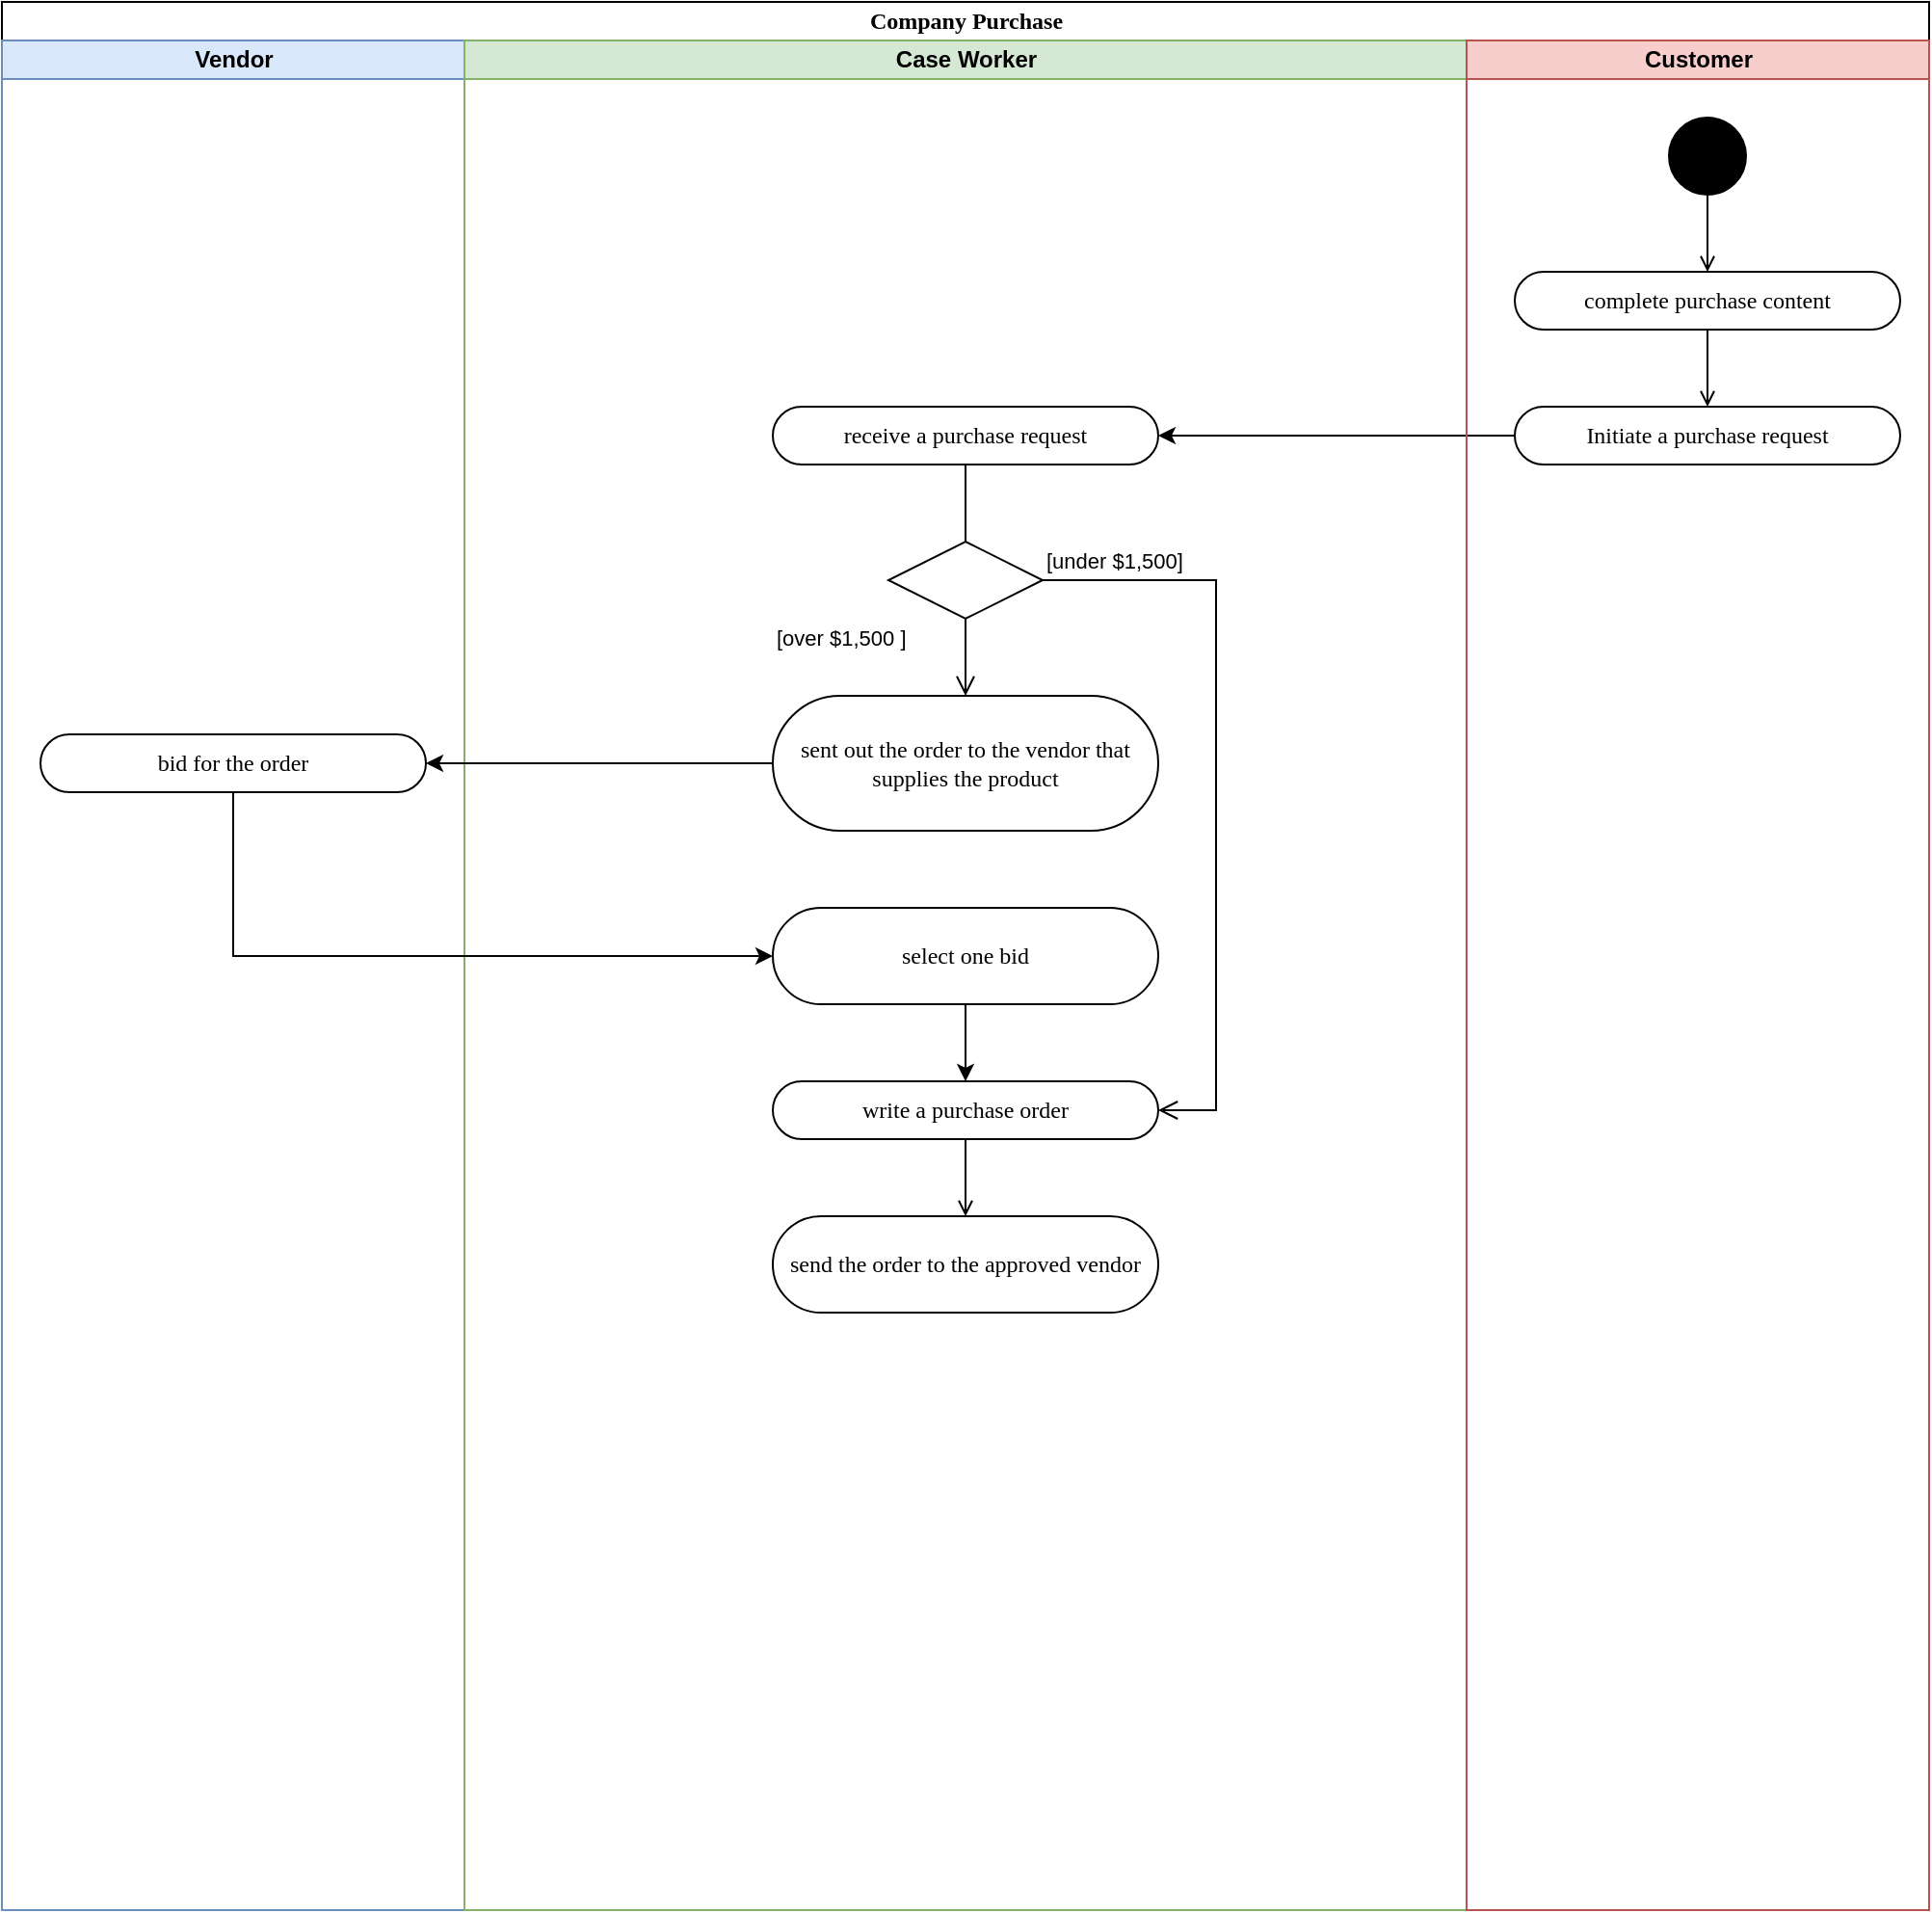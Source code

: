 <mxfile version="21.6.9" type="github">
  <diagram name="Page-1" id="0783ab3e-0a74-02c8-0abd-f7b4e66b4bec">
    <mxGraphModel dx="1353" dy="1040" grid="1" gridSize="10" guides="1" tooltips="1" connect="1" arrows="1" fold="1" page="1" pageScale="1" pageWidth="850" pageHeight="1100" background="none" math="0" shadow="0">
      <root>
        <mxCell id="0" />
        <mxCell id="1" parent="0" />
        <mxCell id="1c1d494c118603dd-1" value="Company Purchase" style="swimlane;html=1;childLayout=stackLayout;startSize=20;rounded=0;shadow=0;comic=0;labelBackgroundColor=none;strokeWidth=1;fontFamily=Verdana;fontSize=12;align=center;" parent="1" vertex="1">
          <mxGeometry y="20" width="1000" height="990" as="geometry" />
        </mxCell>
        <mxCell id="1c1d494c118603dd-2" value="Vendor" style="swimlane;html=1;startSize=20;fillColor=#dae8fc;strokeColor=#6c8ebf;" parent="1c1d494c118603dd-1" vertex="1">
          <mxGeometry y="20" width="240" height="970" as="geometry" />
        </mxCell>
        <mxCell id="d2kZ4lsFQX0MjA8s933k-53" value="bid for the order" style="rounded=1;whiteSpace=wrap;html=1;shadow=0;comic=0;labelBackgroundColor=none;strokeWidth=1;fontFamily=Verdana;fontSize=12;align=center;arcSize=50;" vertex="1" parent="1c1d494c118603dd-2">
          <mxGeometry x="20" y="360" width="200" height="30" as="geometry" />
        </mxCell>
        <mxCell id="1c1d494c118603dd-3" value="Case Worker" style="swimlane;html=1;startSize=20;fillColor=#d5e8d4;strokeColor=#82b366;" parent="1c1d494c118603dd-1" vertex="1">
          <mxGeometry x="240" y="20" width="520" height="970" as="geometry" />
        </mxCell>
        <mxCell id="d2kZ4lsFQX0MjA8s933k-29" style="edgeStyle=orthogonalEdgeStyle;rounded=0;orthogonalLoop=1;jettySize=auto;html=1;entryX=0.5;entryY=0;entryDx=0;entryDy=0;endArrow=open;endFill=0;" edge="1" parent="1c1d494c118603dd-3" source="d2kZ4lsFQX0MjA8s933k-24">
          <mxGeometry relative="1" as="geometry">
            <mxPoint x="260" y="270" as="targetPoint" />
          </mxGeometry>
        </mxCell>
        <mxCell id="d2kZ4lsFQX0MjA8s933k-24" value="receive a purchase request" style="rounded=1;whiteSpace=wrap;html=1;shadow=0;comic=0;labelBackgroundColor=none;strokeWidth=1;fontFamily=Verdana;fontSize=12;align=center;arcSize=50;" vertex="1" parent="1c1d494c118603dd-3">
          <mxGeometry x="160" y="190" width="200" height="30" as="geometry" />
        </mxCell>
        <mxCell id="d2kZ4lsFQX0MjA8s933k-30" value="" style="rhombus;whiteSpace=wrap;html=1;" vertex="1" parent="1c1d494c118603dd-3">
          <mxGeometry x="220" y="260" width="80" height="40" as="geometry" />
        </mxCell>
        <mxCell id="d2kZ4lsFQX0MjA8s933k-41" value="send the order to the approved vendor" style="rounded=1;whiteSpace=wrap;html=1;shadow=0;comic=0;labelBackgroundColor=none;strokeWidth=1;fontFamily=Verdana;fontSize=12;align=center;arcSize=50;" vertex="1" parent="1c1d494c118603dd-3">
          <mxGeometry x="160" y="610" width="200" height="50" as="geometry" />
        </mxCell>
        <mxCell id="d2kZ4lsFQX0MjA8s933k-43" value="" style="edgeStyle=orthogonalEdgeStyle;rounded=0;orthogonalLoop=1;jettySize=auto;html=1;endArrow=open;endFill=0;" edge="1" parent="1c1d494c118603dd-3" source="d2kZ4lsFQX0MjA8s933k-37" target="d2kZ4lsFQX0MjA8s933k-41">
          <mxGeometry relative="1" as="geometry" />
        </mxCell>
        <mxCell id="d2kZ4lsFQX0MjA8s933k-37" value="write a purchase order" style="rounded=1;whiteSpace=wrap;html=1;shadow=0;comic=0;labelBackgroundColor=none;strokeWidth=1;fontFamily=Verdana;fontSize=12;align=center;arcSize=50;" vertex="1" parent="1c1d494c118603dd-3">
          <mxGeometry x="160" y="540" width="200" height="30" as="geometry" />
        </mxCell>
        <mxCell id="d2kZ4lsFQX0MjA8s933k-31" value="[under&amp;nbsp;$1,500]" style="edgeStyle=orthogonalEdgeStyle;html=1;align=left;verticalAlign=middle;endArrow=open;endSize=8;rounded=0;exitX=1;exitY=0.5;exitDx=0;exitDy=0;fontSize=11;fontStyle=0;entryX=1;entryY=0.5;entryDx=0;entryDy=0;" edge="1" source="d2kZ4lsFQX0MjA8s933k-30" parent="1c1d494c118603dd-3" target="d2kZ4lsFQX0MjA8s933k-37">
          <mxGeometry x="-1" y="10" relative="1" as="geometry">
            <mxPoint x="300" y="380" as="targetPoint" />
            <mxPoint x="250" y="280" as="sourcePoint" />
            <Array as="points">
              <mxPoint x="390" y="280" />
              <mxPoint x="390" y="555" />
            </Array>
            <mxPoint as="offset" />
          </mxGeometry>
        </mxCell>
        <mxCell id="d2kZ4lsFQX0MjA8s933k-52" value="sent out the order to the vendor&amp;nbsp;that supplies the product" style="rounded=1;whiteSpace=wrap;html=1;shadow=0;comic=0;labelBackgroundColor=none;strokeWidth=1;fontFamily=Verdana;fontSize=12;align=center;arcSize=50;" vertex="1" parent="1c1d494c118603dd-3">
          <mxGeometry x="160" y="340" width="200" height="70" as="geometry" />
        </mxCell>
        <mxCell id="d2kZ4lsFQX0MjA8s933k-32" value="[over&amp;nbsp;$1,500 ]" style="edgeStyle=orthogonalEdgeStyle;html=1;align=left;verticalAlign=middle;endArrow=open;endSize=8;rounded=0;fontSize=11;exitX=0.5;exitY=1;exitDx=0;exitDy=0;entryX=0.5;entryY=0;entryDx=0;entryDy=0;" edge="1" source="d2kZ4lsFQX0MjA8s933k-30" parent="1c1d494c118603dd-3" target="d2kZ4lsFQX0MjA8s933k-52">
          <mxGeometry x="-0.5" y="-100" relative="1" as="geometry">
            <mxPoint x="130" y="560" as="targetPoint" />
            <mxPoint x="225.027" y="280.029" as="sourcePoint" />
            <Array as="points">
              <mxPoint x="260" y="320" />
              <mxPoint x="260" y="320" />
            </Array>
            <mxPoint as="offset" />
          </mxGeometry>
        </mxCell>
        <mxCell id="d2kZ4lsFQX0MjA8s933k-58" style="edgeStyle=orthogonalEdgeStyle;rounded=0;orthogonalLoop=1;jettySize=auto;html=1;entryX=0.5;entryY=0;entryDx=0;entryDy=0;" edge="1" parent="1c1d494c118603dd-3" source="d2kZ4lsFQX0MjA8s933k-56" target="d2kZ4lsFQX0MjA8s933k-37">
          <mxGeometry relative="1" as="geometry">
            <mxPoint x="280" y="540" as="targetPoint" />
            <Array as="points" />
          </mxGeometry>
        </mxCell>
        <mxCell id="d2kZ4lsFQX0MjA8s933k-56" value=" select one bid" style="rounded=1;whiteSpace=wrap;html=1;shadow=0;comic=0;labelBackgroundColor=none;strokeWidth=1;fontFamily=Verdana;fontSize=12;align=center;arcSize=50;" vertex="1" parent="1c1d494c118603dd-3">
          <mxGeometry x="160" y="450" width="200" height="50" as="geometry" />
        </mxCell>
        <mxCell id="d2kZ4lsFQX0MjA8s933k-34" style="edgeStyle=orthogonalEdgeStyle;rounded=0;orthogonalLoop=1;jettySize=auto;html=1;entryX=1;entryY=0.5;entryDx=0;entryDy=0;exitX=0;exitY=0.5;exitDx=0;exitDy=0;" edge="1" parent="1c1d494c118603dd-1" source="d2kZ4lsFQX0MjA8s933k-1" target="d2kZ4lsFQX0MjA8s933k-24">
          <mxGeometry relative="1" as="geometry">
            <Array as="points">
              <mxPoint x="670" y="225" />
              <mxPoint x="670" y="225" />
            </Array>
          </mxGeometry>
        </mxCell>
        <mxCell id="d2kZ4lsFQX0MjA8s933k-54" style="edgeStyle=orthogonalEdgeStyle;rounded=0;orthogonalLoop=1;jettySize=auto;html=1;entryX=1;entryY=0.5;entryDx=0;entryDy=0;" edge="1" parent="1c1d494c118603dd-1" source="d2kZ4lsFQX0MjA8s933k-52" target="d2kZ4lsFQX0MjA8s933k-53">
          <mxGeometry relative="1" as="geometry">
            <Array as="points">
              <mxPoint x="230" y="395" />
              <mxPoint x="230" y="395" />
            </Array>
          </mxGeometry>
        </mxCell>
        <mxCell id="d2kZ4lsFQX0MjA8s933k-57" style="edgeStyle=orthogonalEdgeStyle;rounded=0;orthogonalLoop=1;jettySize=auto;html=1;entryX=0;entryY=0.5;entryDx=0;entryDy=0;exitX=0.5;exitY=1;exitDx=0;exitDy=0;" edge="1" parent="1c1d494c118603dd-1" source="d2kZ4lsFQX0MjA8s933k-53" target="d2kZ4lsFQX0MjA8s933k-56">
          <mxGeometry relative="1" as="geometry">
            <mxPoint x="120.004" y="130.0" as="sourcePoint" />
            <mxPoint x="269.97" y="435" as="targetPoint" />
            <Array as="points">
              <mxPoint x="120" y="495" />
            </Array>
          </mxGeometry>
        </mxCell>
        <mxCell id="1c1d494c118603dd-4" value="Customer" style="swimlane;html=1;startSize=20;fillColor=#f8cecc;strokeColor=#b85450;" parent="1c1d494c118603dd-1" vertex="1">
          <mxGeometry x="760" y="20" width="240" height="970" as="geometry" />
        </mxCell>
        <mxCell id="1c1d494c118603dd-27" style="edgeStyle=orthogonalEdgeStyle;rounded=0;html=1;labelBackgroundColor=none;startArrow=none;startFill=0;startSize=6;endArrow=open;endFill=0;endSize=6;jettySize=auto;orthogonalLoop=1;strokeWidth=1;fontFamily=Verdana;fontSize=12" parent="1c1d494c118603dd-4" source="60571a20871a0731-4" target="60571a20871a0731-8" edge="1">
          <mxGeometry relative="1" as="geometry" />
        </mxCell>
        <mxCell id="60571a20871a0731-4" value="" style="ellipse;whiteSpace=wrap;html=1;rounded=0;shadow=0;comic=0;labelBackgroundColor=none;strokeWidth=1;fillColor=#000000;fontFamily=Verdana;fontSize=12;align=center;" parent="1c1d494c118603dd-4" vertex="1">
          <mxGeometry x="105" y="40" width="40" height="40" as="geometry" />
        </mxCell>
        <mxCell id="d2kZ4lsFQX0MjA8s933k-2" style="edgeStyle=orthogonalEdgeStyle;rounded=0;orthogonalLoop=1;jettySize=auto;html=1;entryX=0.5;entryY=0;entryDx=0;entryDy=0;endArrow=open;endFill=0;" edge="1" parent="1c1d494c118603dd-4" source="60571a20871a0731-8" target="d2kZ4lsFQX0MjA8s933k-1">
          <mxGeometry relative="1" as="geometry" />
        </mxCell>
        <mxCell id="60571a20871a0731-8" value="complete purchase content" style="rounded=1;whiteSpace=wrap;html=1;shadow=0;comic=0;labelBackgroundColor=none;strokeWidth=1;fontFamily=Verdana;fontSize=12;align=center;arcSize=50;" parent="1c1d494c118603dd-4" vertex="1">
          <mxGeometry x="25" y="120" width="200" height="30" as="geometry" />
        </mxCell>
        <mxCell id="d2kZ4lsFQX0MjA8s933k-1" value="Initiate a purchase request" style="rounded=1;whiteSpace=wrap;html=1;shadow=0;comic=0;labelBackgroundColor=none;strokeWidth=1;fontFamily=Verdana;fontSize=12;align=center;arcSize=50;" vertex="1" parent="1c1d494c118603dd-4">
          <mxGeometry x="25" y="190" width="200" height="30" as="geometry" />
        </mxCell>
      </root>
    </mxGraphModel>
  </diagram>
</mxfile>
